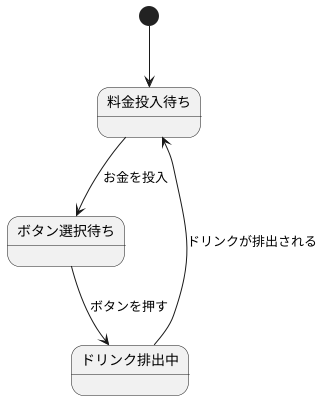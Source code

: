 @startuml 演習6‐4‐5
[*] --> 料金投入待ち
料金投入待ち --> ボタン選択待ち : お金を投入
ボタン選択待ち --> ドリンク排出中 : ボタンを押す
ドリンク排出中 --> 料金投入待ち : ドリンクが排出される
@enduml